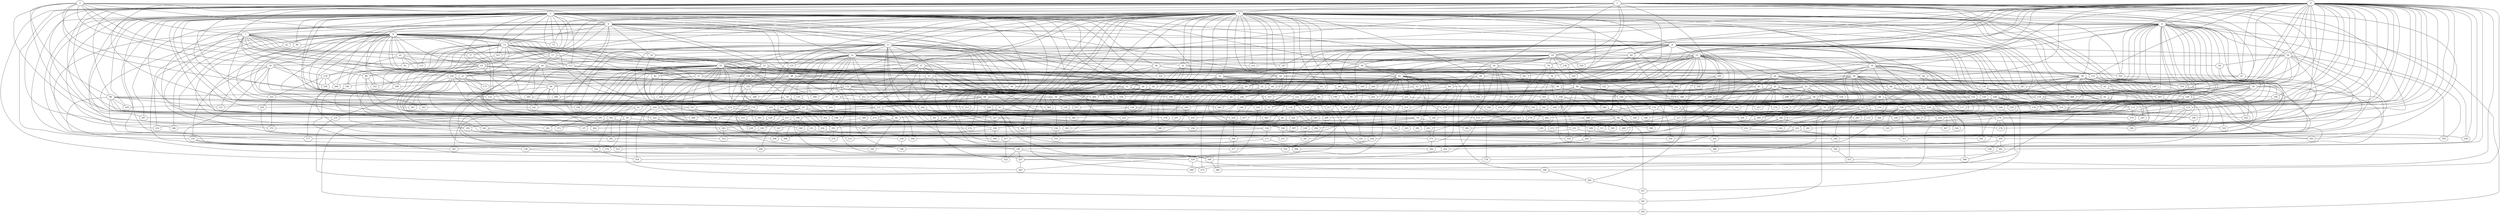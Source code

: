 strict graph "barabasi_albert_graph(400,3)" {
0;
1;
2;
3;
4;
5;
6;
7;
8;
9;
10;
11;
12;
13;
14;
15;
16;
17;
18;
19;
20;
21;
22;
23;
24;
25;
26;
27;
28;
29;
30;
31;
32;
33;
34;
35;
36;
37;
38;
39;
40;
41;
42;
43;
44;
45;
46;
47;
48;
49;
50;
51;
52;
53;
54;
55;
56;
57;
58;
59;
60;
61;
62;
63;
64;
65;
66;
67;
68;
69;
70;
71;
72;
73;
74;
75;
76;
77;
78;
79;
80;
81;
82;
83;
84;
85;
86;
87;
88;
89;
90;
91;
92;
93;
94;
95;
96;
97;
98;
99;
100;
101;
102;
103;
104;
105;
106;
107;
108;
109;
110;
111;
112;
113;
114;
115;
116;
117;
118;
119;
120;
121;
122;
123;
124;
125;
126;
127;
128;
129;
130;
131;
132;
133;
134;
135;
136;
137;
138;
139;
140;
141;
142;
143;
144;
145;
146;
147;
148;
149;
150;
151;
152;
153;
154;
155;
156;
157;
158;
159;
160;
161;
162;
163;
164;
165;
166;
167;
168;
169;
170;
171;
172;
173;
174;
175;
176;
177;
178;
179;
180;
181;
182;
183;
184;
185;
186;
187;
188;
189;
190;
191;
192;
193;
194;
195;
196;
197;
198;
199;
200;
201;
202;
203;
204;
205;
206;
207;
208;
209;
210;
211;
212;
213;
214;
215;
216;
217;
218;
219;
220;
221;
222;
223;
224;
225;
226;
227;
228;
229;
230;
231;
232;
233;
234;
235;
236;
237;
238;
239;
240;
241;
242;
243;
244;
245;
246;
247;
248;
249;
250;
251;
252;
253;
254;
255;
256;
257;
258;
259;
260;
261;
262;
263;
264;
265;
266;
267;
268;
269;
270;
271;
272;
273;
274;
275;
276;
277;
278;
279;
280;
281;
282;
283;
284;
285;
286;
287;
288;
289;
290;
291;
292;
293;
294;
295;
296;
297;
298;
299;
300;
301;
302;
303;
304;
305;
306;
307;
308;
309;
310;
311;
312;
313;
314;
315;
316;
317;
318;
319;
320;
321;
322;
323;
324;
325;
326;
327;
328;
329;
330;
331;
332;
333;
334;
335;
336;
337;
338;
339;
340;
341;
342;
343;
344;
345;
346;
347;
348;
349;
350;
351;
352;
353;
354;
355;
356;
357;
358;
359;
360;
361;
362;
363;
364;
365;
366;
367;
368;
369;
370;
371;
372;
373;
374;
375;
376;
377;
378;
379;
380;
381;
382;
383;
384;
385;
386;
387;
388;
389;
390;
391;
392;
393;
394;
395;
396;
397;
398;
399;
0 -- 256  [is_available=True, prob="0.785031314925"];
0 -- 3  [is_available=True, prob="0.350469846897"];
0 -- 4  [is_available=True, prob="0.101580566426"];
0 -- 5  [is_available=True, prob="1.0"];
0 -- 134  [is_available=True, prob="1.0"];
0 -- 8  [is_available=True, prob="1.0"];
0 -- 388  [is_available=True, prob="1.0"];
0 -- 14  [is_available=True, prob="0.663132405305"];
0 -- 15  [is_available=True, prob="0.178846626204"];
0 -- 16  [is_available=True, prob="1.0"];
0 -- 145  [is_available=True, prob="0.991638680834"];
0 -- 18  [is_available=True, prob="1.0"];
0 -- 259  [is_available=True, prob="0.867340159934"];
0 -- 24  [is_available=True, prob="0.0904817273382"];
0 -- 153  [is_available=True, prob="0.255629955667"];
0 -- 28  [is_available=True, prob="1.0"];
0 -- 291  [is_available=True, prob="1.0"];
0 -- 262  [is_available=True, prob="0.16285302272"];
0 -- 38  [is_available=True, prob="0.223489739058"];
0 -- 39  [is_available=True, prob="0.507009545756"];
0 -- 40  [is_available=True, prob="1.0"];
0 -- 174  [is_available=True, prob="0.793598249556"];
0 -- 47  [is_available=True, prob="1.0"];
0 -- 49  [is_available=True, prob="0.162371314971"];
0 -- 178  [is_available=True, prob="1.0"];
0 -- 52  [is_available=True, prob="1.0"];
0 -- 182  [is_available=True, prob="0.458554562662"];
0 -- 314  [is_available=True, prob="0.123143053862"];
0 -- 59  [is_available=True, prob="0.743134875289"];
0 -- 316  [is_available=True, prob="0.473693247313"];
0 -- 190  [is_available=True, prob="0.467690635724"];
0 -- 65  [is_available=True, prob="1.0"];
0 -- 326  [is_available=True, prob="1.0"];
0 -- 69  [is_available=True, prob="0.528747488127"];
0 -- 198  [is_available=True, prob="0.0019066817596"];
0 -- 71  [is_available=True, prob="0.117657858208"];
0 -- 76  [is_available=True, prob="0.0686257323694"];
0 -- 339  [is_available=True, prob="0.0296031072415"];
0 -- 90  [is_available=True, prob="0.0561890081433"];
0 -- 358  [is_available=True, prob="0.180295294188"];
0 -- 103  [is_available=True, prob="0.143929197262"];
0 -- 146  [is_available=True, prob="0.0796635154397"];
0 -- 113  [is_available=True, prob="0.0808951263406"];
0 -- 275  [is_available=True, prob="1.0"];
0 -- 246  [is_available=True, prob="0.594859892088"];
0 -- 136  [is_available=True, prob="0.562834521987"];
0 -- 127  [is_available=True, prob="1.0"];
1 -- 3  [is_available=True, prob="0.405483363785"];
1 -- 4  [is_available=True, prob="0.674374559891"];
1 -- 5  [is_available=True, prob="0.438391820702"];
1 -- 7  [is_available=True, prob="1.0"];
1 -- 16  [is_available=True, prob="0.837498224973"];
1 -- 303  [is_available=True, prob="0.269133195216"];
1 -- 278  [is_available=True, prob="0.434227893332"];
1 -- 279  [is_available=True, prob="0.939025933426"];
1 -- 26  [is_available=True, prob="0.339709355839"];
1 -- 47  [is_available=True, prob="0.309778052642"];
1 -- 155  [is_available=True, prob="0.52303713497"];
1 -- 165  [is_available=True, prob="0.785701829276"];
1 -- 301  [is_available=True, prob="0.553047167336"];
1 -- 175  [is_available=True, prob="0.031072456272"];
1 -- 27  [is_available=True, prob="1.0"];
1 -- 309  [is_available=True, prob="1.0"];
1 -- 311  [is_available=True, prob="0.363275427635"];
1 -- 187  [is_available=True, prob="1.0"];
1 -- 194  [is_available=True, prob="0.692871297885"];
1 -- 70  [is_available=True, prob="0.106207987329"];
1 -- 201  [is_available=True, prob="0.838546088659"];
1 -- 74  [is_available=True, prob="0.240209526484"];
1 -- 78  [is_available=True, prob="0.903794050161"];
1 -- 82  [is_available=True, prob="0.88697108281"];
1 -- 86  [is_available=True, prob="0.906494253485"];
1 -- 344  [is_available=True, prob="0.0366224285318"];
1 -- 91  [is_available=True, prob="0.719589908558"];
1 -- 100  [is_available=True, prob="1.0"];
1 -- 363  [is_available=True, prob="0.203844920451"];
2 -- 3  [is_available=True, prob="1.0"];
2 -- 68  [is_available=True, prob="1.0"];
2 -- 5  [is_available=True, prob="0.0369640707028"];
2 -- 6  [is_available=True, prob="0.769820952785"];
2 -- 7  [is_available=True, prob="0.566279526536"];
2 -- 232  [is_available=True, prob="0.68167813596"];
2 -- 9  [is_available=True, prob="0.843904005417"];
2 -- 18  [is_available=True, prob="0.29574184363"];
2 -- 20  [is_available=True, prob="0.847949761548"];
2 -- 86  [is_available=True, prob="0.724765085332"];
2 -- 137  [is_available=True, prob="1.0"];
2 -- 248  [is_available=True, prob="0.0521101224394"];
2 -- 249  [is_available=True, prob="0.689221065402"];
3 -- 171  [is_available=True, prob="0.513454371853"];
3 -- 4  [is_available=True, prob="1.0"];
3 -- 6  [is_available=True, prob="0.777326588131"];
3 -- 135  [is_available=True, prob="0.906019699044"];
3 -- 8  [is_available=True, prob="0.743840430558"];
3 -- 10  [is_available=True, prob="0.436435951481"];
3 -- 11  [is_available=True, prob="0.558269702275"];
3 -- 13  [is_available=True, prob="0.46508873405"];
3 -- 17  [is_available=True, prob="0.299206341366"];
3 -- 19  [is_available=True, prob="0.715106786303"];
3 -- 280  [is_available=True, prob="1.0"];
3 -- 132  [is_available=True, prob="0.991333193213"];
3 -- 26  [is_available=True, prob="0.0944493114061"];
3 -- 346  [is_available=True, prob="0.0284748754838"];
3 -- 282  [is_available=True, prob="0.640703252143"];
3 -- 30  [is_available=True, prob="0.923114124979"];
3 -- 240  [is_available=True, prob="0.882125806816"];
3 -- 36  [is_available=True, prob="0.457495874542"];
3 -- 43  [is_available=True, prob="0.110850308639"];
3 -- 44  [is_available=True, prob="0.528665603988"];
3 -- 329  [is_available=True, prob="0.366768698725"];
3 -- 58  [is_available=True, prob="0.00897368467563"];
3 -- 315  [is_available=True, prob="1.0"];
3 -- 66  [is_available=True, prob="0.690970639644"];
3 -- 196  [is_available=True, prob="0.28115865502"];
3 -- 73  [is_available=True, prob="1.0"];
3 -- 258  [is_available=True, prob="0.805587683201"];
3 -- 77  [is_available=True, prob="0.597376717193"];
3 -- 386  [is_available=True, prob="0.34589536263"];
3 -- 141  [is_available=True, prob="1.0"];
3 -- 210  [is_available=True, prob="0.579147006494"];
3 -- 90  [is_available=True, prob="0.869653542821"];
3 -- 348  [is_available=True, prob="1.0"];
3 -- 186  [is_available=True, prob="0.893355217756"];
3 -- 227  [is_available=True, prob="1.0"];
3 -- 230  [is_available=True, prob="0.827520564015"];
3 -- 105  [is_available=True, prob="1.0"];
3 -- 112  [is_available=True, prob="1.0"];
3 -- 369  [is_available=True, prob="0.460554169575"];
3 -- 370  [is_available=True, prob="1.0"];
3 -- 372  [is_available=True, prob="0.697262506716"];
3 -- 233  [is_available=True, prob="0.906044499153"];
3 -- 380  [is_available=True, prob="1.0"];
3 -- 254  [is_available=True, prob="0.628545287779"];
4 -- 260  [is_available=True, prob="1.0"];
4 -- 9  [is_available=True, prob="0.123856258991"];
4 -- 128  [is_available=True, prob="1.0"];
4 -- 131  [is_available=True, prob="0.335550165462"];
4 -- 22  [is_available=True, prob="0.277571094465"];
4 -- 287  [is_available=True, prob="1.0"];
4 -- 35  [is_available=True, prob="0.70197575299"];
4 -- 39  [is_available=True, prob="0.237208748547"];
4 -- 173  [is_available=True, prob="0.609739429345"];
4 -- 48  [is_available=True, prob="0.588010392029"];
4 -- 51  [is_available=True, prob="0.754696707731"];
4 -- 54  [is_available=True, prob="0.901190597955"];
4 -- 393  [is_available=True, prob="0.458638928237"];
4 -- 201  [is_available=True, prob="1.0"];
4 -- 203  [is_available=True, prob="0.628041044931"];
4 -- 206  [is_available=True, prob="0.398310678958"];
4 -- 207  [is_available=True, prob="0.247750627624"];
4 -- 163  [is_available=True, prob="1.0"];
4 -- 218  [is_available=True, prob="1.0"];
4 -- 94  [is_available=True, prob="0.949308256196"];
4 -- 95  [is_available=True, prob="0.496842795433"];
4 -- 227  [is_available=True, prob="0.0157565362605"];
4 -- 228  [is_available=True, prob="1.0"];
4 -- 359  [is_available=True, prob="0.50508546572"];
4 -- 387  [is_available=True, prob="0.831823409146"];
4 -- 123  [is_available=True, prob="0.779903127353"];
5 -- 133  [is_available=True, prob="1.0"];
5 -- 6  [is_available=True, prob="0.670794645444"];
5 -- 7  [is_available=True, prob="1.0"];
5 -- 8  [is_available=True, prob="1.0"];
5 -- 265  [is_available=True, prob="0.0993960883463"];
5 -- 11  [is_available=True, prob="0.0693862321163"];
5 -- 12  [is_available=True, prob="0.208289906372"];
5 -- 256  [is_available=True, prob="0.689112802999"];
5 -- 384  [is_available=True, prob="0.245669592756"];
5 -- 277  [is_available=True, prob="0.336024044243"];
5 -- 153  [is_available=True, prob="1.0"];
5 -- 28  [is_available=True, prob="0.944798306572"];
5 -- 158  [is_available=True, prob="1.0"];
5 -- 31  [is_available=True, prob="0.598173395741"];
5 -- 32  [is_available=True, prob="1.0"];
5 -- 33  [is_available=True, prob="0.378618553908"];
5 -- 34  [is_available=True, prob="0.669571921406"];
5 -- 134  [is_available=True, prob="0.597775931904"];
5 -- 38  [is_available=True, prob="0.276770454632"];
5 -- 389  [is_available=True, prob="0.393084776086"];
5 -- 43  [is_available=True, prob="1.0"];
5 -- 287  [is_available=True, prob="0.855168896146"];
5 -- 55  [is_available=True, prob="0.995356510742"];
5 -- 313  [is_available=True, prob="1.0"];
5 -- 159  [is_available=True, prob="0.727104154217"];
5 -- 63  [is_available=True, prob="0.940442977025"];
5 -- 192  [is_available=True, prob="1.0"];
5 -- 194  [is_available=True, prob="0.919687561955"];
5 -- 69  [is_available=True, prob="0.717927839566"];
5 -- 73  [is_available=True, prob="0.433910615518"];
5 -- 204  [is_available=True, prob="0.950765964003"];
5 -- 81  [is_available=True, prob="0.844480697744"];
5 -- 82  [is_available=True, prob="0.913665743758"];
5 -- 212  [is_available=True, prob="1.0"];
5 -- 197  [is_available=True, prob="0.681538747527"];
5 -- 92  [is_available=True, prob="1.0"];
5 -- 349  [is_available=True, prob="0.142041783416"];
5 -- 95  [is_available=True, prob="0.786471896507"];
5 -- 97  [is_available=True, prob="0.329459639055"];
5 -- 99  [is_available=True, prob="0.983683576231"];
5 -- 357  [is_available=True, prob="0.775482440468"];
5 -- 165  [is_available=True, prob="0.999665097694"];
5 -- 107  [is_available=True, prob="0.607336543798"];
5 -- 364  [is_available=True, prob="0.225604547886"];
5 -- 237  [is_available=True, prob="0.583752004393"];
5 -- 113  [is_available=True, prob="0.64692300939"];
5 -- 373  [is_available=True, prob="0.967407431327"];
5 -- 118  [is_available=True, prob="0.0278951488616"];
5 -- 120  [is_available=True, prob="0.178057997957"];
5 -- 315  [is_available=True, prob="0.0523594247051"];
5 -- 252  [is_available=True, prob="1.0"];
6 -- 9  [is_available=True, prob="0.921180028068"];
6 -- 10  [is_available=True, prob="0.339606720749"];
6 -- 12  [is_available=True, prob="0.398089557141"];
6 -- 13  [is_available=True, prob="0.0244593339516"];
6 -- 23  [is_available=True, prob="0.481724036226"];
6 -- 285  [is_available=True, prob="0.393925058866"];
6 -- 133  [is_available=True, prob="0.29279058325"];
6 -- 162  [is_available=True, prob="0.895761347151"];
6 -- 167  [is_available=True, prob="0.416862666371"];
6 -- 40  [is_available=True, prob="0.753674369803"];
6 -- 187  [is_available=True, prob="0.840701153013"];
6 -- 268  [is_available=True, prob="0.507571662268"];
6 -- 34  [is_available=True, prob="0.90030572447"];
6 -- 222  [is_available=True, prob="0.223400259353"];
6 -- 97  [is_available=True, prob="0.812975192426"];
6 -- 228  [is_available=True, prob="0.790479513786"];
6 -- 241  [is_available=True, prob="0.161586430713"];
6 -- 375  [is_available=True, prob="1.0"];
6 -- 253  [is_available=True, prob="0.84740332377"];
7 -- 96  [is_available=True, prob="0.93338691118"];
7 -- 225  [is_available=True, prob="1.0"];
7 -- 136  [is_available=True, prob="0.0459265108715"];
7 -- 11  [is_available=True, prob="0.129166474353"];
7 -- 77  [is_available=True, prob="0.431168596921"];
7 -- 302  [is_available=True, prob="0.364621714931"];
7 -- 17  [is_available=True, prob="0.992572438588"];
7 -- 53  [is_available=True, prob="0.464136556074"];
7 -- 22  [is_available=True, prob="0.629612256169"];
7 -- 88  [is_available=True, prob="0.29033723538"];
7 -- 90  [is_available=True, prob="0.0795908910355"];
7 -- 61  [is_available=True, prob="1.0"];
7 -- 62  [is_available=True, prob="0.718227970095"];
7 -- 63  [is_available=True, prob="0.498019435613"];
8 -- 257  [is_available=True, prob="0.633983631983"];
8 -- 135  [is_available=True, prob="0.631781755648"];
8 -- 10  [is_available=True, prob="0.463583515877"];
8 -- 139  [is_available=True, prob="1.0"];
8 -- 14  [is_available=True, prob="0.268612870141"];
8 -- 15  [is_available=True, prob="0.520246671243"];
8 -- 19  [is_available=True, prob="0.517586862869"];
8 -- 20  [is_available=True, prob="1.0"];
8 -- 149  [is_available=True, prob="0.4653594983"];
8 -- 29  [is_available=True, prob="0.536428562287"];
8 -- 30  [is_available=True, prob="0.968399266613"];
8 -- 36  [is_available=True, prob="1.0"];
8 -- 40  [is_available=True, prob="0.499805077405"];
8 -- 41  [is_available=True, prob="0.722706500939"];
8 -- 46  [is_available=True, prob="0.558235284037"];
8 -- 307  [is_available=True, prob="0.168848462175"];
8 -- 266  [is_available=True, prob="0.0182888688766"];
8 -- 191  [is_available=True, prob="0.213470323684"];
8 -- 197  [is_available=True, prob="0.210996488163"];
8 -- 330  [is_available=True, prob="0.684557759563"];
8 -- 75  [is_available=True, prob="0.795900716473"];
8 -- 80  [is_available=True, prob="0.133748477076"];
8 -- 214  [is_available=True, prob="0.133297424743"];
8 -- 349  [is_available=True, prob="1.0"];
8 -- 100  [is_available=True, prob="0.803695533788"];
8 -- 230  [is_available=True, prob="1.0"];
8 -- 235  [is_available=True, prob="1.0"];
8 -- 117  [is_available=True, prob="1.0"];
9 -- 263  [is_available=True, prob="1.0"];
9 -- 138  [is_available=True, prob="0.724387946575"];
9 -- 140  [is_available=True, prob="0.510453388607"];
9 -- 13  [is_available=True, prob="0.232639010085"];
9 -- 16  [is_available=True, prob="0.370477828761"];
9 -- 17  [is_available=True, prob="0.610400869576"];
9 -- 18  [is_available=True, prob="0.251612953776"];
9 -- 22  [is_available=True, prob="0.356800740516"];
9 -- 23  [is_available=True, prob="0.125744612994"];
9 -- 25  [is_available=True, prob="1.0"];
9 -- 346  [is_available=True, prob="0.306560205657"];
9 -- 157  [is_available=True, prob="0.220763675012"];
9 -- 168  [is_available=True, prob="0.574003357156"];
9 -- 43  [is_available=True, prob="0.182999024671"];
9 -- 173  [is_available=True, prob="0.0889557839934"];
9 -- 222  [is_available=True, prob="0.939448033824"];
9 -- 183  [is_available=True, prob="0.457452192762"];
9 -- 61  [is_available=True, prob="0.947604744824"];
9 -- 69  [is_available=True, prob="0.218280421554"];
9 -- 73  [is_available=True, prob="0.582449411573"];
9 -- 210  [is_available=True, prob="0.589376867828"];
9 -- 212  [is_available=True, prob="0.416508474831"];
9 -- 213  [is_available=True, prob="0.0598956320394"];
9 -- 215  [is_available=True, prob="0.7579802206"];
9 -- 89  [is_available=True, prob="1.0"];
9 -- 218  [is_available=True, prob="0.976203115401"];
9 -- 347  [is_available=True, prob="0.697982955269"];
9 -- 94  [is_available=True, prob="0.23057911708"];
9 -- 102  [is_available=True, prob="1.0"];
9 -- 110  [is_available=True, prob="0.291592564245"];
9 -- 115  [is_available=True, prob="0.656572627904"];
9 -- 119  [is_available=True, prob="0.661847740784"];
10 -- 50  [is_available=True, prob="1.0"];
10 -- 130  [is_available=True, prob="1.0"];
11 -- 392  [is_available=True, prob="1.0"];
11 -- 12  [is_available=True, prob="0.241057729989"];
11 -- 144  [is_available=True, prob="0.651162576947"];
11 -- 25  [is_available=True, prob="0.903034988221"];
11 -- 282  [is_available=True, prob="0.807583975154"];
11 -- 32  [is_available=True, prob="0.505957794666"];
11 -- 164  [is_available=True, prob="0.149064001319"];
11 -- 168  [is_available=True, prob="0.911991586688"];
11 -- 48  [is_available=True, prob="0.379054800781"];
11 -- 61  [is_available=True, prob="0.615052465869"];
11 -- 64  [is_available=True, prob="0.730606723787"];
11 -- 67  [is_available=True, prob="0.731595590995"];
11 -- 199  [is_available=True, prob="0.180295585731"];
11 -- 330  [is_available=True, prob="0.0662022160765"];
11 -- 83  [is_available=True, prob="0.350680932129"];
11 -- 219  [is_available=True, prob="0.317748193163"];
11 -- 98  [is_available=True, prob="1.0"];
11 -- 355  [is_available=True, prob="0.277161898117"];
11 -- 101  [is_available=True, prob="1.0"];
11 -- 104  [is_available=True, prob="1.0"];
11 -- 120  [is_available=True, prob="0.5567426382"];
12 -- 23  [is_available=True, prob="0.801121241653"];
12 -- 27  [is_available=True, prob="0.658797184628"];
12 -- 133  [is_available=True, prob="0.201422712932"];
12 -- 288  [is_available=True, prob="0.253625760612"];
12 -- 36  [is_available=True, prob="0.654501575995"];
12 -- 294  [is_available=True, prob="0.769132679842"];
12 -- 174  [is_available=True, prob="1.0"];
12 -- 50  [is_available=True, prob="0.69175377136"];
12 -- 56  [is_available=True, prob="1.0"];
12 -- 197  [is_available=True, prob="0.603483552074"];
12 -- 72  [is_available=True, prob="1.0"];
12 -- 74  [is_available=True, prob="0.798706998367"];
12 -- 203  [is_available=True, prob="1.0"];
12 -- 79  [is_available=True, prob="0.693570362241"];
12 -- 343  [is_available=True, prob="0.429895055604"];
12 -- 92  [is_available=True, prob="0.72902717408"];
12 -- 226  [is_available=True, prob="1.0"];
12 -- 110  [is_available=True, prob="0.0775849722197"];
12 -- 125  [is_available=True, prob="0.00407983921761"];
13 -- 269  [is_available=True, prob="0.141597355313"];
13 -- 14  [is_available=True, prob="0.569485525368"];
13 -- 15  [is_available=True, prob="0.206758692605"];
13 -- 21  [is_available=True, prob="0.740914616559"];
13 -- 27  [is_available=True, prob="0.262863018224"];
13 -- 37  [is_available=True, prob="0.746268192304"];
13 -- 46  [is_available=True, prob="0.141717222605"];
13 -- 48  [is_available=True, prob="1.0"];
13 -- 177  [is_available=True, prob="0.987250455534"];
13 -- 115  [is_available=True, prob="0.940377912098"];
13 -- 315  [is_available=True, prob="0.0521946165512"];
13 -- 71  [is_available=True, prob="0.448459161682"];
13 -- 77  [is_available=True, prob="0.288936934201"];
13 -- 88  [is_available=True, prob="0.0983204404633"];
13 -- 348  [is_available=True, prob="0.261315357271"];
13 -- 112  [is_available=True, prob="0.539769385662"];
13 -- 243  [is_available=True, prob="1.0"];
13 -- 249  [is_available=True, prob="0.494521646325"];
13 -- 250  [is_available=True, prob="0.262604150577"];
14 -- 160  [is_available=True, prob="0.445138311423"];
14 -- 136  [is_available=True, prob="1.0"];
14 -- 38  [is_available=True, prob="0.0430825722486"];
14 -- 42  [is_available=True, prob="1.0"];
14 -- 80  [is_available=True, prob="0.80691296027"];
14 -- 72  [is_available=True, prob="1.0"];
14 -- 350  [is_available=True, prob="0.898283333954"];
14 -- 21  [is_available=True, prob="1.0"];
14 -- 138  [is_available=True, prob="0.869384290034"];
14 -- 26  [is_available=True, prob="0.396008497347"];
14 -- 330  [is_available=True, prob="1.0"];
14 -- 74  [is_available=True, prob="0.264889487887"];
14 -- 30  [is_available=True, prob="0.282298129354"];
14 -- 328  [is_available=True, prob="0.526004894633"];
15 -- 386  [is_available=True, prob="0.0672000238676"];
15 -- 261  [is_available=True, prob="0.659478854375"];
15 -- 19  [is_available=True, prob="0.124984163297"];
15 -- 149  [is_available=True, prob="0.673932029501"];
15 -- 150  [is_available=True, prob="1.0"];
15 -- 24  [is_available=True, prob="1.0"];
15 -- 32  [is_available=True, prob="0.874494994151"];
15 -- 165  [is_available=True, prob="0.187336717744"];
15 -- 45  [is_available=True, prob="1.0"];
15 -- 54  [is_available=True, prob="1.0"];
15 -- 64  [is_available=True, prob="0.0193179382195"];
15 -- 321  [is_available=True, prob="0.990656058749"];
15 -- 67  [is_available=True, prob="1.0"];
15 -- 331  [is_available=True, prob="0.547459268387"];
15 -- 204  [is_available=True, prob="0.343190083577"];
15 -- 84  [is_available=True, prob="0.37331600806"];
15 -- 87  [is_available=True, prob="0.139139477058"];
15 -- 356  [is_available=True, prob="0.405760453474"];
15 -- 108  [is_available=True, prob="0.353306733732"];
15 -- 111  [is_available=True, prob="1.0"];
16 -- 68  [is_available=True, prob="0.795466557554"];
16 -- 359  [is_available=True, prob="0.71306973258"];
16 -- 296  [is_available=True, prob="1.0"];
16 -- 320  [is_available=True, prob="0.70523446678"];
16 -- 368  [is_available=True, prob="0.945734084554"];
16 -- 114  [is_available=True, prob="0.199425784855"];
16 -- 148  [is_available=True, prob="0.114669719619"];
16 -- 54  [is_available=True, prob="0.668268942948"];
16 -- 25  [is_available=True, prob="0.702671747738"];
17 -- 44  [is_available=True, prob="0.323019796985"];
17 -- 339  [is_available=True, prob="0.148208562944"];
17 -- 20  [is_available=True, prob="0.578018712302"];
17 -- 252  [is_available=True, prob="0.938954768102"];
18 -- 283  [is_available=True, prob="0.829007300113"];
18 -- 236  [is_available=True, prob="0.969082665092"];
18 -- 371  [is_available=True, prob="0.458476123205"];
18 -- 118  [is_available=True, prob="0.503258328127"];
18 -- 121  [is_available=True, prob="0.435608205153"];
18 -- 155  [is_available=True, prob="0.636739882218"];
18 -- 156  [is_available=True, prob="1.0"];
19 -- 170  [is_available=True, prob="0.34532645792"];
19 -- 267  [is_available=True, prob="0.819441182926"];
19 -- 49  [is_available=True, prob="0.645216094719"];
19 -- 114  [is_available=True, prob="0.667135532687"];
19 -- 117  [is_available=True, prob="0.549340663115"];
19 -- 183  [is_available=True, prob="1.0"];
19 -- 314  [is_available=True, prob="1.0"];
19 -- 123  [is_available=True, prob="1.0"];
19 -- 29  [is_available=True, prob="0.867381964756"];
19 -- 181  [is_available=True, prob="0.282037640314"];
20 -- 360  [is_available=True, prob="0.215075867102"];
20 -- 337  [is_available=True, prob="0.778355717102"];
20 -- 139  [is_available=True, prob="1.0"];
20 -- 45  [is_available=True, prob="0.561355924241"];
20 -- 47  [is_available=True, prob="0.0714258717958"];
20 -- 237  [is_available=True, prob="0.205673330218"];
20 -- 21  [is_available=True, prob="1.0"];
20 -- 333  [is_available=True, prob="0.456633488552"];
20 -- 285  [is_available=True, prob="0.523047352706"];
20 -- 383  [is_available=True, prob="0.710280295554"];
21 -- 132  [is_available=True, prob="0.33997930681"];
21 -- 103  [is_available=True, prob="0.706894758797"];
21 -- 263  [is_available=True, prob="0.332003726374"];
21 -- 173  [is_available=True, prob="1.0"];
21 -- 249  [is_available=True, prob="1.0"];
22 -- 250  [is_available=True, prob="0.707412714581"];
23 -- 33  [is_available=True, prob="0.184882273349"];
23 -- 102  [is_available=True, prob="1.0"];
23 -- 129  [is_available=True, prob="1.0"];
23 -- 42  [is_available=True, prob="0.546167143179"];
23 -- 45  [is_available=True, prob="0.734400519804"];
23 -- 78  [is_available=True, prob="0.0939120495154"];
23 -- 152  [is_available=True, prob="1.0"];
23 -- 24  [is_available=True, prob="0.372799189746"];
23 -- 188  [is_available=True, prob="0.533254420156"];
23 -- 94  [is_available=True, prob="1.0"];
24 -- 35  [is_available=True, prob="1.0"];
24 -- 101  [is_available=True, prob="0.339994819769"];
24 -- 39  [is_available=True, prob="0.409489404542"];
24 -- 41  [is_available=True, prob="1.0"];
24 -- 337  [is_available=True, prob="1.0"];
24 -- 382  [is_available=True, prob="0.170771252641"];
24 -- 150  [is_available=True, prob="0.483853571951"];
24 -- 126  [is_available=True, prob="1.0"];
25 -- 259  [is_available=True, prob="1.0"];
25 -- 261  [is_available=True, prob="0.479950164635"];
25 -- 138  [is_available=True, prob="0.412497730743"];
25 -- 147  [is_available=True, prob="0.784479926859"];
25 -- 29  [is_available=True, prob="0.867518240521"];
25 -- 31  [is_available=True, prob="0.224401746066"];
25 -- 162  [is_available=True, prob="0.0553475401288"];
25 -- 37  [is_available=True, prob="1.0"];
25 -- 294  [is_available=True, prob="0.668474249493"];
25 -- 301  [is_available=True, prob="0.574488803752"];
25 -- 52  [is_available=True, prob="0.0149043692302"];
25 -- 310  [is_available=True, prob="0.850865914229"];
25 -- 393  [is_available=True, prob="0.348335375394"];
25 -- 312  [is_available=True, prob="0.435169135747"];
25 -- 59  [is_available=True, prob="0.435610193513"];
25 -- 65  [is_available=True, prob="0.73624565384"];
25 -- 195  [is_available=True, prob="0.506170087522"];
25 -- 202  [is_available=True, prob="1.0"];
25 -- 334  [is_available=True, prob="0.00470090738381"];
25 -- 347  [is_available=True, prob="0.925202367753"];
25 -- 106  [is_available=True, prob="0.697724408448"];
25 -- 372  [is_available=True, prob="0.589323495703"];
25 -- 247  [is_available=True, prob="0.779055122721"];
25 -- 121  [is_available=True, prob="0.809758620895"];
26 -- 34  [is_available=True, prob="0.424790651148"];
26 -- 261  [is_available=True, prob="0.12766788029"];
26 -- 33  [is_available=True, prob="0.765280146849"];
26 -- 394  [is_available=True, prob="1.0"];
26 -- 175  [is_available=True, prob="0.830326259286"];
26 -- 163  [is_available=True, prob="1.0"];
26 -- 84  [is_available=True, prob="1.0"];
26 -- 374  [is_available=True, prob="1.0"];
26 -- 276  [is_available=True, prob="0.42481304668"];
26 -- 28  [is_available=True, prob="0.800159571258"];
27 -- 368  [is_available=True, prob="0.0505220669068"];
27 -- 216  [is_available=True, prob="0.715470266349"];
27 -- 274  [is_available=True, prob="0.379009911835"];
27 -- 83  [is_available=True, prob="0.187706289861"];
27 -- 215  [is_available=True, prob="0.330736413602"];
27 -- 152  [is_available=True, prob="0.127361285971"];
27 -- 57  [is_available=True, prob="0.644084232404"];
27 -- 60  [is_available=True, prob="0.713467022045"];
28 -- 97  [is_available=True, prob="0.987887968184"];
28 -- 35  [is_available=True, prob="1.0"];
28 -- 193  [is_available=True, prob="1.0"];
28 -- 107  [is_available=True, prob="0.836908983639"];
28 -- 46  [is_available=True, prob="0.354548259884"];
28 -- 385  [is_available=True, prob="0.110613158261"];
29 -- 129  [is_available=True, prob="0.539905080706"];
29 -- 140  [is_available=True, prob="1.0"];
29 -- 158  [is_available=True, prob="0.7843152081"];
29 -- 287  [is_available=True, prob="0.0581202085646"];
29 -- 292  [is_available=True, prob="0.196066952754"];
29 -- 171  [is_available=True, prob="1.0"];
29 -- 51  [is_available=True, prob="1.0"];
29 -- 31  [is_available=True, prob="1.0"];
29 -- 66  [is_available=True, prob="1.0"];
29 -- 68  [is_available=True, prob="0.891981544861"];
29 -- 329  [is_available=True, prob="0.953023812341"];
29 -- 207  [is_available=True, prob="0.903004081014"];
29 -- 92  [is_available=True, prob="0.191364802483"];
29 -- 98  [is_available=True, prob="0.878446336238"];
29 -- 231  [is_available=True, prob="0.403528885892"];
29 -- 232  [is_available=True, prob="1.0"];
29 -- 109  [is_available=True, prob="1.0"];
29 -- 371  [is_available=True, prob="0.192051054699"];
29 -- 373  [is_available=True, prob="0.505663682625"];
30 -- 37  [is_available=True, prob="0.202022028619"];
30 -- 42  [is_available=True, prob="1.0"];
30 -- 272  [is_available=True, prob="1.0"];
30 -- 57  [is_available=True, prob="0.429971791152"];
30 -- 221  [is_available=True, prob="0.526805902847"];
31 -- 107  [is_available=True, prob="1.0"];
31 -- 109  [is_available=True, prob="1.0"];
31 -- 110  [is_available=True, prob="0.726233868156"];
31 -- 205  [is_available=True, prob="0.625972951099"];
31 -- 50  [is_available=True, prob="0.0294087588989"];
31 -- 56  [is_available=True, prob="0.898858076385"];
31 -- 190  [is_available=True, prob="1.0"];
32 -- 362  [is_available=True, prob="0.0659793615828"];
32 -- 51  [is_available=True, prob="0.531103017898"];
32 -- 149  [is_available=True, prob="0.166598761193"];
32 -- 55  [is_available=True, prob="1.0"];
32 -- 154  [is_available=True, prob="0.393950146351"];
32 -- 286  [is_available=True, prob="1.0"];
33 -- 64  [is_available=True, prob="0.419106162586"];
33 -- 290  [is_available=True, prob="0.0159476053395"];
33 -- 67  [is_available=True, prob="1.0"];
33 -- 41  [is_available=True, prob="0.711893358398"];
33 -- 237  [is_available=True, prob="0.500580647903"];
33 -- 80  [is_available=True, prob="0.384284404333"];
33 -- 378  [is_available=True, prob="0.434335783338"];
33 -- 275  [is_available=True, prob="0.837003655931"];
33 -- 52  [is_available=True, prob="0.986664472108"];
33 -- 85  [is_available=True, prob="0.424051399715"];
33 -- 185  [is_available=True, prob="0.5495645302"];
33 -- 189  [is_available=True, prob="1.0"];
33 -- 277  [is_available=True, prob="0.701946908065"];
34 -- 358  [is_available=True, prob="0.908931798159"];
34 -- 266  [is_available=True, prob="0.0926260580666"];
34 -- 44  [is_available=True, prob="0.0302550587352"];
34 -- 142  [is_available=True, prob="0.587743081451"];
34 -- 143  [is_available=True, prob="0.486881176455"];
34 -- 59  [is_available=True, prob="0.0870821700285"];
34 -- 378  [is_available=True, prob="0.829255714934"];
35 -- 193  [is_available=True, prob="0.693896858252"];
35 -- 195  [is_available=True, prob="1.0"];
35 -- 294  [is_available=True, prob="0.986361630768"];
35 -- 257  [is_available=True, prob="0.104552427486"];
35 -- 124  [is_available=True, prob="1.0"];
35 -- 299  [is_available=True, prob="0.242226761043"];
35 -- 395  [is_available=True, prob="0.613084222381"];
35 -- 270  [is_available=True, prob="1.0"];
35 -- 239  [is_available=True, prob="1.0"];
35 -- 150  [is_available=True, prob="1.0"];
35 -- 151  [is_available=True, prob="0.506196648894"];
36 -- 224  [is_available=True, prob="0.67113013743"];
36 -- 99  [is_available=True, prob="0.0705125982856"];
36 -- 376  [is_available=True, prob="0.452173012727"];
36 -- 153  [is_available=True, prob="0.680735778065"];
36 -- 316  [is_available=True, prob="1.0"];
37 -- 194  [is_available=True, prob="1.0"];
37 -- 243  [is_available=True, prob="1.0"];
37 -- 185  [is_available=True, prob="1.0"];
38 -- 65  [is_available=True, prob="1.0"];
38 -- 299  [is_available=True, prob="1.0"];
38 -- 324  [is_available=True, prob="1.0"];
38 -- 167  [is_available=True, prob="0.853911800034"];
38 -- 200  [is_available=True, prob="0.176627621278"];
38 -- 361  [is_available=True, prob="1.0"];
38 -- 139  [is_available=True, prob="0.133371981469"];
38 -- 205  [is_available=True, prob="0.479924078373"];
38 -- 303  [is_available=True, prob="0.996718089274"];
38 -- 81  [is_available=True, prob="0.0893191757183"];
38 -- 350  [is_available=True, prob="0.369102347119"];
38 -- 53  [is_available=True, prob="0.921174558666"];
38 -- 342  [is_available=True, prob="0.265167755786"];
38 -- 397  [is_available=True, prob="0.643563431685"];
38 -- 58  [is_available=True, prob="0.74195017997"];
38 -- 319  [is_available=True, prob="0.410736365511"];
38 -- 318  [is_available=True, prob="1.0"];
38 -- 245  [is_available=True, prob="0.793588766932"];
39 -- 360  [is_available=True, prob="0.37568773226"];
39 -- 264  [is_available=True, prob="0.614060996893"];
39 -- 273  [is_available=True, prob="1.0"];
39 -- 100  [is_available=True, prob="0.251621295146"];
39 -- 156  [is_available=True, prob="0.287490552255"];
39 -- 157  [is_available=True, prob="0.26429569111"];
40 -- 96  [is_available=True, prob="0.676867291065"];
40 -- 281  [is_available=True, prob="0.935187030871"];
40 -- 252  [is_available=True, prob="1.0"];
41 -- 324  [is_available=True, prob="1.0"];
41 -- 299  [is_available=True, prob="1.0"];
41 -- 56  [is_available=True, prob="0.76960315892"];
41 -- 182  [is_available=True, prob="0.377185503201"];
41 -- 126  [is_available=True, prob="0.073048816209"];
42 -- 160  [is_available=True, prob="0.0929649363161"];
42 -- 225  [is_available=True, prob="0.00203154754224"];
42 -- 130  [is_available=True, prob="0.0632282194132"];
42 -- 246  [is_available=True, prob="0.371845627746"];
42 -- 70  [is_available=True, prob="0.532532607729"];
42 -- 268  [is_available=True, prob="0.584426163455"];
42 -- 204  [is_available=True, prob="0.393146833587"];
42 -- 381  [is_available=True, prob="0.73099922967"];
42 -- 238  [is_available=True, prob="0.319824378505"];
42 -- 274  [is_available=True, prob="0.28935862035"];
42 -- 84  [is_available=True, prob="1.0"];
42 -- 53  [is_available=True, prob="1.0"];
42 -- 214  [is_available=True, prob="0.706796504703"];
42 -- 186  [is_available=True, prob="0.234138869759"];
42 -- 221  [is_available=True, prob="0.270686619781"];
43 -- 260  [is_available=True, prob="0.0385764611142"];
43 -- 140  [is_available=True, prob="1.0"];
43 -- 270  [is_available=True, prob="0.758917887031"];
43 -- 49  [is_available=True, prob="0.776212117561"];
43 -- 146  [is_available=True, prob="0.110641294211"];
43 -- 236  [is_available=True, prob="0.662886567575"];
43 -- 169  [is_available=True, prob="1.0"];
43 -- 88  [is_available=True, prob="1.0"];
43 -- 57  [is_available=True, prob="0.206061830194"];
43 -- 316  [is_available=True, prob="1.0"];
44 -- 196  [is_available=True, prob="0.00160914493812"];
44 -- 114  [is_available=True, prob="0.0465054309695"];
45 -- 127  [is_available=True, prob="1.0"];
45 -- 105  [is_available=True, prob="1.0"];
46 -- 352  [is_available=True, prob="0.595874632216"];
46 -- 161  [is_available=True, prob="0.236200218229"];
46 -- 199  [is_available=True, prob="0.946411748045"];
46 -- 331  [is_available=True, prob="0.709138634585"];
46 -- 95  [is_available=True, prob="1.0"];
47 -- 142  [is_available=True, prob="1.0"];
47 -- 300  [is_available=True, prob="0.114096962547"];
48 -- 66  [is_available=True, prob="0.889741381002"];
48 -- 79  [is_available=True, prob="0.186477513901"];
48 -- 273  [is_available=True, prob="0.35838489243"];
48 -- 379  [is_available=True, prob="0.810664825587"];
48 -- 93  [is_available=True, prob="0.784719712187"];
49 -- 116  [is_available=True, prob="0.687546354961"];
49 -- 71  [is_available=True, prob="0.412226404628"];
50 -- 223  [is_available=True, prob="0.449516301383"];
50 -- 293  [is_available=True, prob="0.0425131856514"];
50 -- 103  [is_available=True, prob="1.0"];
50 -- 206  [is_available=True, prob="0.970855887118"];
50 -- 55  [is_available=True, prob="0.312156724307"];
50 -- 282  [is_available=True, prob="0.823069580487"];
50 -- 91  [is_available=True, prob="0.0637721480328"];
50 -- 63  [is_available=True, prob="0.278259715882"];
51 -- 386  [is_available=True, prob="1.0"];
51 -- 357  [is_available=True, prob="0.564844577774"];
51 -- 365  [is_available=True, prob="0.247667274604"];
51 -- 338  [is_available=True, prob="0.484044334821"];
51 -- 154  [is_available=True, prob="0.780683759523"];
51 -- 248  [is_available=True, prob="0.519710882393"];
51 -- 58  [is_available=True, prob="0.445516162488"];
51 -- 62  [is_available=True, prob="1.0"];
52 -- 295  [is_available=True, prob="0.334684135167"];
52 -- 397  [is_available=True, prob="0.538083999194"];
52 -- 60  [is_available=True, prob="1.0"];
53 -- 308  [is_available=True, prob="1.0"];
53 -- 86  [is_available=True, prob="0.246206225458"];
53 -- 122  [is_available=True, prob="0.173241393462"];
54 -- 224  [is_available=True, prob="1.0"];
54 -- 190  [is_available=True, prob="1.0"];
55 -- 70  [is_available=True, prob="0.236689560911"];
55 -- 83  [is_available=True, prob="0.85482665608"];
55 -- 179  [is_available=True, prob="0.0814240940215"];
55 -- 101  [is_available=True, prob="0.325743429407"];
56 -- 357  [is_available=True, prob="0.307484110175"];
56 -- 135  [is_available=True, prob="1.0"];
56 -- 362  [is_available=True, prob="0.907690683734"];
56 -- 76  [is_available=True, prob="0.95960727814"];
56 -- 141  [is_available=True, prob="0.961342632683"];
56 -- 117  [is_available=True, prob="0.356713853826"];
57 -- 96  [is_available=True, prob="0.915034792662"];
57 -- 320  [is_available=True, prob="1.0"];
57 -- 166  [is_available=True, prob="0.118303591196"];
57 -- 60  [is_available=True, prob="0.138185710482"];
58 -- 106  [is_available=True, prob="0.0213242752868"];
58 -- 75  [is_available=True, prob="0.174355542749"];
58 -- 180  [is_available=True, prob="0.853126091695"];
58 -- 341  [is_available=True, prob="0.537864290325"];
58 -- 278  [is_available=True, prob="1.0"];
58 -- 276  [is_available=True, prob="0.750986272035"];
58 -- 91  [is_available=True, prob="0.616166423354"];
58 -- 394  [is_available=True, prob="0.021993344138"];
59 -- 132  [is_available=True, prob="0.335949534424"];
59 -- 235  [is_available=True, prob="1.0"];
59 -- 79  [is_available=True, prob="0.4892324567"];
59 -- 280  [is_available=True, prob="0.328710204579"];
59 -- 62  [is_available=True, prob="0.306890592353"];
60 -- 212  [is_available=True, prob="1.0"];
60 -- 170  [is_available=True, prob="0.497745206261"];
60 -- 75  [is_available=True, prob="0.404692911012"];
60 -- 85  [is_available=True, prob="0.478495168528"];
60 -- 217  [is_available=True, prob="0.630848037689"];
60 -- 218  [is_available=True, prob="1.0"];
60 -- 125  [is_available=True, prob="0.179177863085"];
61 -- 112  [is_available=True, prob="0.945901441525"];
61 -- 82  [is_available=True, prob="0.947878789775"];
61 -- 115  [is_available=True, prob="0.0705867489951"];
61 -- 118  [is_available=True, prob="0.441951522969"];
61 -- 151  [is_available=True, prob="0.0567272609532"];
62 -- 113  [is_available=True, prob="0.118761194213"];
63 -- 128  [is_available=True, prob="1.0"];
63 -- 324  [is_available=True, prob="0.517548182277"];
63 -- 85  [is_available=True, prob="0.471290344271"];
63 -- 87  [is_available=True, prob="1.0"];
63 -- 220  [is_available=True, prob="0.918728009646"];
63 -- 317  [is_available=True, prob="1.0"];
64 -- 111  [is_available=True, prob="0.660127154301"];
64 -- 180  [is_available=True, prob="0.61697393251"];
65 -- 207  [is_available=True, prob="0.415450969858"];
66 -- 72  [is_available=True, prob="0.926630281108"];
66 -- 109  [is_available=True, prob="1.0"];
66 -- 309  [is_available=True, prob="0.914883264197"];
66 -- 159  [is_available=True, prob="0.519097123877"];
67 -- 297  [is_available=True, prob="1.0"];
67 -- 183  [is_available=True, prob="1.0"];
68 -- 208  [is_available=True, prob="0.932210812071"];
68 -- 234  [is_available=True, prob="0.0108682017064"];
68 -- 108  [is_available=True, prob="0.0550342645318"];
68 -- 98  [is_available=True, prob="0.185102155481"];
69 -- 130  [is_available=True, prob="0.171808831543"];
69 -- 200  [is_available=True, prob="0.411029384098"];
69 -- 87  [is_available=True, prob="1.0"];
69 -- 76  [is_available=True, prob="0.193911967542"];
69 -- 336  [is_available=True, prob="0.0521874255832"];
69 -- 119  [is_available=True, prob="1.0"];
69 -- 217  [is_available=True, prob="0.200891208874"];
69 -- 229  [is_available=True, prob="0.0473624529823"];
70 -- 385  [is_available=True, prob="0.56744902298"];
70 -- 205  [is_available=True, prob="0.462433256287"];
70 -- 304  [is_available=True, prob="0.376289541709"];
70 -- 220  [is_available=True, prob="1.0"];
71 -- 131  [is_available=True, prob="0.902629814812"];
71 -- 198  [is_available=True, prob="1.0"];
71 -- 166  [is_available=True, prob="0.686435483321"];
71 -- 295  [is_available=True, prob="0.534145581741"];
71 -- 108  [is_available=True, prob="0.00318983813854"];
71 -- 334  [is_available=True, prob="1.0"];
71 -- 179  [is_available=True, prob="0.447362658462"];
71 -- 247  [is_available=True, prob="0.228836790126"];
71 -- 216  [is_available=True, prob="1.0"];
71 -- 159  [is_available=True, prob="1.0"];
72 -- 182  [is_available=True, prob="0.81303367884"];
72 -- 214  [is_available=True, prob="1.0"];
72 -- 158  [is_available=True, prob="1.0"];
74 -- 192  [is_available=True, prob="1.0"];
74 -- 104  [is_available=True, prob="1.0"];
74 -- 78  [is_available=True, prob="0.953616870014"];
74 -- 383  [is_available=True, prob="0.663437385769"];
74 -- 213  [is_available=True, prob="0.420967226236"];
75 -- 164  [is_available=True, prob="0.0338873547629"];
75 -- 166  [is_available=True, prob="0.658077922755"];
75 -- 242  [is_available=True, prob="0.58899286479"];
75 -- 245  [is_available=True, prob="0.117153476913"];
75 -- 89  [is_available=True, prob="0.826047493013"];
76 -- 187  [is_available=True, prob="0.924873846488"];
77 -- 271  [is_available=True, prob="0.405610597003"];
77 -- 102  [is_available=True, prob="0.643028345979"];
78 -- 99  [is_available=True, prob="0.737901333001"];
78 -- 262  [is_available=True, prob="0.38199540582"];
78 -- 161  [is_available=True, prob="1.0"];
78 -- 318  [is_available=True, prob="0.927518388838"];
79 -- 265  [is_available=True, prob="0.521111722522"];
79 -- 394  [is_available=True, prob="0.279708926138"];
80 -- 290  [is_available=True, prob="1.0"];
80 -- 131  [is_available=True, prob="0.313851819048"];
80 -- 81  [is_available=True, prob="0.531515626286"];
80 -- 161  [is_available=True, prob="0.651720470825"];
80 -- 170  [is_available=True, prob="0.82975257601"];
80 -- 311  [is_available=True, prob="0.866729579224"];
80 -- 289  [is_available=True, prob="0.371966914332"];
80 -- 104  [is_available=True, prob="0.0996375908805"];
80 -- 146  [is_available=True, prob="0.434852144376"];
80 -- 179  [is_available=True, prob="0.824863574441"];
80 -- 169  [is_available=True, prob="0.27219378726"];
80 -- 89  [is_available=True, prob="0.473639345341"];
80 -- 124  [is_available=True, prob="1.0"];
80 -- 202  [is_available=True, prob="0.565226060151"];
80 -- 191  [is_available=True, prob="0.148583025507"];
81 -- 288  [is_available=True, prob="0.826679795704"];
81 -- 238  [is_available=True, prob="0.747669181831"];
81 -- 124  [is_available=True, prob="0.929938439646"];
83 -- 322  [is_available=True, prob="1.0"];
83 -- 126  [is_available=True, prob="0.794658617287"];
84 -- 137  [is_available=True, prob="0.219362518657"];
84 -- 145  [is_available=True, prob="0.716006115105"];
84 -- 255  [is_available=True, prob="0.258822799481"];
85 -- 328  [is_available=True, prob="1.0"];
85 -- 301  [is_available=True, prob="0.246465656299"];
86 -- 259  [is_available=True, prob="0.595646262386"];
86 -- 329  [is_available=True, prob="1.0"];
86 -- 298  [is_available=True, prob="0.97500480075"];
86 -- 203  [is_available=True, prob="0.0132398956517"];
86 -- 367  [is_available=True, prob="0.0126034900012"];
86 -- 177  [is_available=True, prob="1.0"];
86 -- 338  [is_available=True, prob="0.470869660791"];
86 -- 121  [is_available=True, prob="0.238467500203"];
86 -- 93  [is_available=True, prob="1.0"];
87 -- 134  [is_available=True, prob="1.0"];
87 -- 305  [is_available=True, prob="0.171652963571"];
87 -- 307  [is_available=True, prob="0.867748415084"];
88 -- 162  [is_available=True, prob="0.590303115844"];
88 -- 365  [is_available=True, prob="0.991181032171"];
88 -- 122  [is_available=True, prob="0.978812354752"];
89 -- 288  [is_available=True, prob="1.0"];
89 -- 327  [is_available=True, prob="0.0524529230813"];
89 -- 111  [is_available=True, prob="1.0"];
89 -- 244  [is_available=True, prob="0.42384630791"];
89 -- 343  [is_available=True, prob="1.0"];
89 -- 308  [is_available=True, prob="0.790495488781"];
89 -- 122  [is_available=True, prob="0.48801760654"];
89 -- 123  [is_available=True, prob="0.328526355376"];
89 -- 284  [is_available=True, prob="0.359566516979"];
90 -- 255  [is_available=True, prob="0.390188186515"];
91 -- 105  [is_available=True, prob="0.591234290117"];
91 -- 93  [is_available=True, prob="0.670549350214"];
92 -- 202  [is_available=True, prob="0.0716263886859"];
92 -- 106  [is_available=True, prob="0.996526957018"];
92 -- 223  [is_available=True, prob="0.860751262249"];
93 -- 263  [is_available=True, prob="0.532171131347"];
93 -- 281  [is_available=True, prob="0.207257306693"];
93 -- 189  [is_available=True, prob="1.0"];
94 -- 360  [is_available=True, prob="1.0"];
94 -- 364  [is_available=True, prob="0.958536192188"];
94 -- 141  [is_available=True, prob="1.0"];
94 -- 147  [is_available=True, prob="1.0"];
94 -- 312  [is_available=True, prob="0.898212744173"];
96 -- 221  [is_available=True, prob="0.54806798837"];
96 -- 344  [is_available=True, prob="1.0"];
97 -- 144  [is_available=True, prob="1.0"];
97 -- 151  [is_available=True, prob="0.294104948316"];
97 -- 317  [is_available=True, prob="0.874437129326"];
98 -- 353  [is_available=True, prob="0.0405044043179"];
98 -- 168  [is_available=True, prob="0.798145795434"];
98 -- 125  [is_available=True, prob="0.370163273384"];
98 -- 143  [is_available=True, prob="0.62458339475"];
98 -- 176  [is_available=True, prob="0.379223716118"];
98 -- 147  [is_available=True, prob="0.814016406721"];
98 -- 216  [is_available=True, prob="0.855563809587"];
98 -- 127  [is_available=True, prob="1.0"];
99 -- 184  [is_available=True, prob="0.00234016222514"];
99 -- 199  [is_available=True, prob="1.0"];
100 -- 239  [is_available=True, prob="0.761399579177"];
100 -- 369  [is_available=True, prob="0.251512668317"];
100 -- 319  [is_available=True, prob="1.0"];
101 -- 372  [is_available=True, prob="0.838413859302"];
102 -- 373  [is_available=True, prob="0.190203202422"];
102 -- 367  [is_available=True, prob="0.595670128488"];
102 -- 181  [is_available=True, prob="0.0479893490911"];
102 -- 233  [is_available=True, prob="0.574473520263"];
102 -- 120  [is_available=True, prob="0.257695723264"];
102 -- 283  [is_available=True, prob="1.0"];
102 -- 351  [is_available=True, prob="0.59435961119"];
103 -- 128  [is_available=True, prob="1.0"];
103 -- 226  [is_available=True, prob="0.671124928446"];
103 -- 273  [is_available=True, prob="0.685404140103"];
103 -- 185  [is_available=True, prob="1.0"];
103 -- 186  [is_available=True, prob="0.866883792015"];
103 -- 157  [is_available=True, prob="0.763659728799"];
104 -- 310  [is_available=True, prob="0.752454563111"];
104 -- 188  [is_available=True, prob="1.0"];
104 -- 191  [is_available=True, prob="1.0"];
105 -- 137  [is_available=True, prob="0.25875621378"];
105 -- 154  [is_available=True, prob="0.649352369626"];
106 -- 302  [is_available=True, prob="0.994916271265"];
106 -- 145  [is_available=True, prob="1.0"];
108 -- 129  [is_available=True, prob="1.0"];
108 -- 391  [is_available=True, prob="1.0"];
108 -- 353  [is_available=True, prob="0.787809001515"];
108 -- 178  [is_available=True, prob="1.0"];
108 -- 367  [is_available=True, prob="0.670494662901"];
108 -- 116  [is_available=True, prob="0.465586935765"];
108 -- 119  [is_available=True, prob="0.495396091277"];
108 -- 283  [is_available=True, prob="1.0"];
110 -- 172  [is_available=True, prob="0.0263531053207"];
112 -- 290  [is_available=True, prob="0.735021135647"];
112 -- 201  [is_available=True, prob="1.0"];
112 -- 336  [is_available=True, prob="1.0"];
113 -- 172  [is_available=True, prob="0.162131700744"];
113 -- 176  [is_available=True, prob="0.54575184914"];
113 -- 279  [is_available=True, prob="0.298748774477"];
113 -- 184  [is_available=True, prob="0.943924518164"];
114 -- 336  [is_available=True, prob="0.0156992146702"];
114 -- 116  [is_available=True, prob="0.121277523089"];
114 -- 245  [is_available=True, prob="0.167322553767"];
116 -- 342  [is_available=True, prob="0.468352164211"];
118 -- 264  [is_available=True, prob="1.0"];
118 -- 268  [is_available=True, prob="0.247216924268"];
118 -- 236  [is_available=True, prob="1.0"];
118 -- 255  [is_available=True, prob="0.975979833912"];
119 -- 200  [is_available=True, prob="1.0"];
119 -- 143  [is_available=True, prob="0.238523436511"];
120 -- 163  [is_available=True, prob="0.592199105464"];
120 -- 269  [is_available=True, prob="0.412750072395"];
120 -- 219  [is_available=True, prob="0.333788431739"];
120 -- 380  [is_available=True, prob="0.987397548354"];
123 -- 209  [is_available=True, prob="0.61032783228"];
123 -- 313  [is_available=True, prob="0.30591482578"];
123 -- 155  [is_available=True, prob="0.759201767478"];
123 -- 377  [is_available=True, prob="1.0"];
125 -- 356  [is_available=True, prob="0.484216311822"];
125 -- 398  [is_available=True, prob="0.849189350126"];
125 -- 222  [is_available=True, prob="0.559808351073"];
127 -- 260  [is_available=True, prob="0.761005967125"];
127 -- 198  [is_available=True, prob="0.233368870859"];
127 -- 296  [is_available=True, prob="1.0"];
127 -- 188  [is_available=True, prob="0.704174986652"];
128 -- 210  [is_available=True, prob="0.230652616646"];
129 -- 234  [is_available=True, prob="1.0"];
129 -- 366  [is_available=True, prob="1.0"];
129 -- 307  [is_available=True, prob="0.0485087461133"];
129 -- 335  [is_available=True, prob="0.793453287995"];
129 -- 317  [is_available=True, prob="0.83952733727"];
130 -- 321  [is_available=True, prob="0.656695947154"];
130 -- 395  [is_available=True, prob="0.0198912313564"];
130 -- 304  [is_available=True, prob="0.913859112422"];
130 -- 383  [is_available=True, prob="0.167396221006"];
131 -- 176  [is_available=True, prob="1.0"];
131 -- 264  [is_available=True, prob="1.0"];
131 -- 172  [is_available=True, prob="0.476833049645"];
131 -- 280  [is_available=True, prob="0.654019380637"];
131 -- 219  [is_available=True, prob="0.244973099502"];
132 -- 265  [is_available=True, prob="1.0"];
132 -- 174  [is_available=True, prob="0.850993149873"];
133 -- 340  [is_available=True, prob="0.219325066622"];
134 -- 171  [is_available=True, prob="0.84491072148"];
134 -- 215  [is_available=True, prob="1.0"];
135 -- 365  [is_available=True, prob="0.6167955362"];
135 -- 242  [is_available=True, prob="1.0"];
135 -- 279  [is_available=True, prob="0.266253168973"];
136 -- 192  [is_available=True, prob="0.239763002597"];
136 -- 142  [is_available=True, prob="0.106469501534"];
138 -- 160  [is_available=True, prob="0.0746241395035"];
138 -- 302  [is_available=True, prob="0.251948641066"];
138 -- 178  [is_available=True, prob="0.776954277555"];
139 -- 368  [is_available=True, prob="0.992738102433"];
139 -- 211  [is_available=True, prob="1.0"];
140 -- 399  [is_available=True, prob="0.568745526254"];
140 -- 305  [is_available=True, prob="0.62473111351"];
142 -- 289  [is_available=True, prob="1.0"];
143 -- 304  [is_available=True, prob="0.566074091535"];
143 -- 144  [is_available=True, prob="0.0356769736423"];
143 -- 148  [is_available=True, prob="1.0"];
144 -- 238  [is_available=True, prob="0.525781751785"];
144 -- 303  [is_available=True, prob="0.760737108234"];
144 -- 337  [is_available=True, prob="0.573840023043"];
145 -- 271  [is_available=True, prob="0.538459482692"];
146 -- 164  [is_available=True, prob="0.608172078192"];
146 -- 184  [is_available=True, prob="0.766274696676"];
147 -- 321  [is_available=True, prob="1.0"];
147 -- 387  [is_available=True, prob="1.0"];
147 -- 262  [is_available=True, prob="1.0"];
147 -- 148  [is_available=True, prob="1.0"];
147 -- 309  [is_available=True, prob="0.351417492789"];
147 -- 349  [is_available=True, prob="0.401957714089"];
148 -- 387  [is_available=True, prob="1.0"];
149 -- 358  [is_available=True, prob="0.28688125656"];
149 -- 248  [is_available=True, prob="0.829838889564"];
149 -- 211  [is_available=True, prob="0.189158127852"];
149 -- 152  [is_available=True, prob="1.0"];
149 -- 251  [is_available=True, prob="0.386293334641"];
150 -- 272  [is_available=True, prob="0.211180436401"];
151 -- 180  [is_available=True, prob="0.789712901688"];
152 -- 193  [is_available=True, prob="0.554747133951"];
152 -- 258  [is_available=True, prob="0.65721121942"];
152 -- 266  [is_available=True, prob="1.0"];
152 -- 311  [is_available=True, prob="0.277686459421"];
152 -- 396  [is_available=True, prob="0.791504440218"];
152 -- 243  [is_available=True, prob="0.865650437607"];
152 -- 380  [is_available=True, prob="0.163079586962"];
153 -- 228  [is_available=True, prob="0.723808050829"];
153 -- 398  [is_available=True, prob="1.0"];
153 -- 254  [is_available=True, prob="0.625072818723"];
153 -- 325  [is_available=True, prob="0.734020458721"];
154 -- 374  [is_available=True, prob="1.0"];
155 -- 352  [is_available=True, prob="0.0598479916086"];
155 -- 379  [is_available=True, prob="0.935345037852"];
155 -- 328  [is_available=True, prob="0.23328201259"];
155 -- 156  [is_available=True, prob="0.36657643045"];
156 -- 276  [is_available=True, prob="1.0"];
157 -- 226  [is_available=True, prob="0.454703241881"];
157 -- 167  [is_available=True, prob="0.89213995656"];
157 -- 240  [is_available=True, prob="0.251473170988"];
157 -- 169  [is_available=True, prob="0.491018737773"];
158 -- 224  [is_available=True, prob="0.0887631410512"];
158 -- 267  [is_available=True, prob="0.464181303773"];
158 -- 175  [is_available=True, prob="0.422543016444"];
158 -- 247  [is_available=True, prob="1.0"];
158 -- 344  [is_available=True, prob="0.143352866325"];
158 -- 313  [is_available=True, prob="0.980789286283"];
158 -- 382  [is_available=True, prob="0.320799718393"];
158 -- 325  [is_available=True, prob="0.140934140139"];
159 -- 327  [is_available=True, prob="0.819758542229"];
159 -- 270  [is_available=True, prob="0.94084675426"];
159 -- 239  [is_available=True, prob="0.705037666845"];
159 -- 217  [is_available=True, prob="0.271824643657"];
160 -- 323  [is_available=True, prob="0.525265697993"];
161 -- 195  [is_available=True, prob="0.00971024557997"];
161 -- 231  [is_available=True, prob="1.0"];
161 -- 206  [is_available=True, prob="0.678036877909"];
161 -- 181  [is_available=True, prob="0.271798403624"];
163 -- 254  [is_available=True, prob="0.337881062265"];
165 -- 292  [is_available=True, prob="0.755312200821"];
165 -- 297  [is_available=True, prob="0.319511024697"];
165 -- 396  [is_available=True, prob="1.0"];
165 -- 241  [is_available=True, prob="0.184656602194"];
165 -- 335  [is_available=True, prob="0.236189486974"];
166 -- 291  [is_available=True, prob="1.0"];
166 -- 189  [is_available=True, prob="1.0"];
166 -- 253  [is_available=True, prob="0.423426379254"];
167 -- 298  [is_available=True, prob="1.0"];
169 -- 177  [is_available=True, prob="1.0"];
170 -- 211  [is_available=True, prob="1.0"];
170 -- 308  [is_available=True, prob="1.0"];
170 -- 223  [is_available=True, prob="1.0"];
171 -- 284  [is_available=True, prob="1.0"];
171 -- 196  [is_available=True, prob="0.139503135633"];
172 -- 346  [is_available=True, prob="0.185938818709"];
174 -- 208  [is_available=True, prob="1.0"];
174 -- 305  [is_available=True, prob="0.714341446436"];
174 -- 310  [is_available=True, prob="0.412518959016"];
174 -- 284  [is_available=True, prob="1.0"];
175 -- 354  [is_available=True, prob="0.419145580894"];
176 -- 209  [is_available=True, prob="1.0"];
176 -- 278  [is_available=True, prob="0.895967420666"];
176 -- 379  [is_available=True, prob="1.0"];
176 -- 381  [is_available=True, prob="0.535919431209"];
176 -- 319  [is_available=True, prob="0.606361339926"];
179 -- 250  [is_available=True, prob="0.756761210636"];
180 -- 232  [is_available=True, prob="0.0539897091881"];
181 -- 326  [is_available=True, prob="1.0"];
181 -- 269  [is_available=True, prob="0.0333377352025"];
186 -- 229  [is_available=True, prob="0.478468844966"];
186 -- 306  [is_available=True, prob="0.642937873904"];
186 -- 340  [is_available=True, prob="0.963670866177"];
186 -- 251  [is_available=True, prob="1.0"];
188 -- 384  [is_available=True, prob="1.0"];
188 -- 395  [is_available=True, prob="0.242457670766"];
188 -- 208  [is_available=True, prob="0.953167344711"];
188 -- 244  [is_available=True, prob="0.0239077347031"];
190 -- 335  [is_available=True, prob="1.0"];
191 -- 253  [is_available=True, prob="0.677076045411"];
194 -- 342  [is_available=True, prob="0.412771127033"];
195 -- 293  [is_available=True, prob="0.454374763222"];
195 -- 213  [is_available=True, prob="0.680099135878"];
196 -- 225  [is_available=True, prob="0.21384892041"];
196 -- 322  [is_available=True, prob="1.0"];
196 -- 229  [is_available=True, prob="0.266267400855"];
198 -- 267  [is_available=True, prob="0.60582729818"];
199 -- 295  [is_available=True, prob="0.696706001165"];
200 -- 333  [is_available=True, prob="0.393387638117"];
201 -- 209  [is_available=True, prob="0.5989083589"];
202 -- 370  [is_available=True, prob="0.0609976905884"];
203 -- 355  [is_available=True, prob="0.953871465423"];
203 -- 233  [is_available=True, prob="0.894220729463"];
203 -- 366  [is_available=True, prob="0.441416313654"];
203 -- 338  [is_available=True, prob="0.732553132448"];
203 -- 351  [is_available=True, prob="1.0"];
204 -- 241  [is_available=True, prob="1.0"];
204 -- 285  [is_available=True, prob="0.792609558847"];
205 -- 271  [is_available=True, prob="0.430038270913"];
207 -- 314  [is_available=True, prob="0.497655459513"];
208 -- 244  [is_available=True, prob="0.3111344444"];
208 -- 359  [is_available=True, prob="0.00494975890136"];
209 -- 240  [is_available=True, prob="0.0397142546178"];
209 -- 230  [is_available=True, prob="0.740650954083"];
209 -- 361  [is_available=True, prob="0.377246588864"];
209 -- 312  [is_available=True, prob="1.0"];
211 -- 293  [is_available=True, prob="0.198165296274"];
213 -- 376  [is_available=True, prob="1.0"];
213 -- 234  [is_available=True, prob="1.0"];
214 -- 343  [is_available=True, prob="0.808436420253"];
217 -- 332  [is_available=True, prob="0.633343271323"];
218 -- 388  [is_available=True, prob="0.504196572031"];
218 -- 235  [is_available=True, prob="0.369852916821"];
218 -- 297  [is_available=True, prob="0.97932094532"];
219 -- 220  [is_available=True, prob="0.063423182536"];
219 -- 227  [is_available=True, prob="0.492760381981"];
221 -- 289  [is_available=True, prob="0.662251165771"];
221 -- 371  [is_available=True, prob="0.050611572001"];
222 -- 242  [is_available=True, prob="0.963614258821"];
222 -- 251  [is_available=True, prob="0.258284162618"];
225 -- 363  [is_available=True, prob="0.293878946123"];
225 -- 275  [is_available=True, prob="1.0"];
226 -- 318  [is_available=True, prob="0.473616948588"];
227 -- 339  [is_available=True, prob="0.23797959372"];
227 -- 231  [is_available=True, prob="0.0375040553993"];
229 -- 286  [is_available=True, prob="0.95072464621"];
229 -- 246  [is_available=True, prob="0.391369435705"];
231 -- 256  [is_available=True, prob="0.529054092951"];
231 -- 296  [is_available=True, prob="0.0901203765843"];
231 -- 298  [is_available=True, prob="1.0"];
232 -- 300  [is_available=True, prob="0.332181406682"];
233 -- 341  [is_available=True, prob="0.790028401806"];
235 -- 334  [is_available=True, prob="1.0"];
238 -- 347  [is_available=True, prob="0.953370468032"];
238 -- 333  [is_available=True, prob="0.91543202733"];
244 -- 332  [is_available=True, prob="1.0"];
246 -- 281  [is_available=True, prob="1.0"];
248 -- 274  [is_available=True, prob="0.824102987766"];
248 -- 257  [is_available=True, prob="1.0"];
249 -- 323  [is_available=True, prob="1.0"];
250 -- 277  [is_available=True, prob="0.985402881484"];
251 -- 331  [is_available=True, prob="0.290637302153"];
251 -- 306  [is_available=True, prob="0.0365635328948"];
253 -- 391  [is_available=True, prob="0.946096136805"];
255 -- 258  [is_available=True, prob="0.198191285764"];
255 -- 375  [is_available=True, prob="0.62685194142"];
258 -- 345  [is_available=True, prob="0.968590113968"];
259 -- 354  [is_available=True, prob="1.0"];
259 -- 374  [is_available=True, prob="0.262487266297"];
259 -- 378  [is_available=True, prob="0.838829536713"];
260 -- 355  [is_available=True, prob="0.473199284539"];
262 -- 272  [is_available=True, prob="1.0"];
262 -- 340  [is_available=True, prob="0.196336171341"];
263 -- 292  [is_available=True, prob="0.349355539788"];
263 -- 300  [is_available=True, prob="0.935584638506"];
263 -- 398  [is_available=True, prob="0.651122239707"];
264 -- 286  [is_available=True, prob="1.0"];
266 -- 369  [is_available=True, prob="0.18451120595"];
269 -- 306  [is_available=True, prob="0.731720191442"];
269 -- 325  [is_available=True, prob="0.297371149952"];
271 -- 392  [is_available=True, prob="1.0"];
271 -- 326  [is_available=True, prob="0.659858858688"];
273 -- 381  [is_available=True, prob="0.561077269661"];
274 -- 332  [is_available=True, prob="0.791396053923"];
277 -- 322  [is_available=True, prob="1.0"];
279 -- 390  [is_available=True, prob="0.786315639625"];
280 -- 399  [is_available=True, prob="0.44186641919"];
280 -- 351  [is_available=True, prob="1.0"];
281 -- 327  [is_available=True, prob="1.0"];
282 -- 361  [is_available=True, prob="1.0"];
282 -- 384  [is_available=True, prob="1.0"];
285 -- 362  [is_available=True, prob="0.306513600942"];
285 -- 390  [is_available=True, prob="0.230484179185"];
289 -- 291  [is_available=True, prob="0.145964016371"];
292 -- 388  [is_available=True, prob="1.0"];
293 -- 350  [is_available=True, prob="0.641150257239"];
300 -- 377  [is_available=True, prob="0.817670761524"];
302 -- 352  [is_available=True, prob="0.864358449469"];
302 -- 364  [is_available=True, prob="1.0"];
302 -- 377  [is_available=True, prob="0.56694743229"];
302 -- 345  [is_available=True, prob="0.787926607713"];
305 -- 356  [is_available=True, prob="0.473450854886"];
305 -- 323  [is_available=True, prob="1.0"];
310 -- 320  [is_available=True, prob="0.102639209993"];
314 -- 385  [is_available=True, prob="0.279417144621"];
314 -- 390  [is_available=True, prob="0.0505540456729"];
314 -- 382  [is_available=True, prob="0.0375203032745"];
315 -- 376  [is_available=True, prob="0.356694266583"];
321 -- 397  [is_available=True, prob="0.598165030488"];
326 -- 353  [is_available=True, prob="1.0"];
327 -- 341  [is_available=True, prob="1.0"];
332 -- 348  [is_available=True, prob="0.636100417452"];
335 -- 389  [is_available=True, prob="0.340936297416"];
336 -- 363  [is_available=True, prob="0.366655959624"];
339 -- 399  [is_available=True, prob="0.499325890433"];
339 -- 345  [is_available=True, prob="0.0440946938937"];
341 -- 393  [is_available=True, prob="0.682895970785"];
344 -- 392  [is_available=True, prob="0.823579057884"];
348 -- 389  [is_available=True, prob="0.994182189436"];
349 -- 375  [is_available=True, prob="0.473547597615"];
352 -- 354  [is_available=True, prob="1.0"];
355 -- 370  [is_available=True, prob="0.233055691166"];
356 -- 396  [is_available=True, prob="0.523211178439"];
361 -- 366  [is_available=True, prob="1.0"];
373 -- 391  [is_available=True, prob="1.0"];
}
